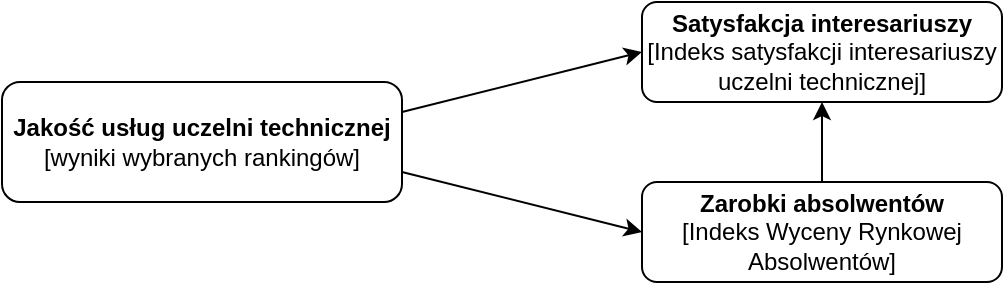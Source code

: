 <mxfile version="24.1.0" type="device">
  <diagram name="Strona-1" id="Sjl_9fCkeCsYZoZEE_z2">
    <mxGraphModel dx="797" dy="498" grid="1" gridSize="10" guides="1" tooltips="1" connect="1" arrows="1" fold="1" page="1" pageScale="1" pageWidth="827" pageHeight="1169" math="0" shadow="0">
      <root>
        <mxCell id="0" />
        <mxCell id="1" parent="0" />
        <mxCell id="kzyy3FG2mPiCnmlQbXIF-2" style="rounded=0;orthogonalLoop=1;jettySize=auto;html=1;exitX=1;exitY=0.25;exitDx=0;exitDy=0;entryX=0;entryY=0.5;entryDx=0;entryDy=0;" edge="1" parent="1" source="jl-1hNPgUvuF58t2oEqW-2" target="kzyy3FG2mPiCnmlQbXIF-1">
          <mxGeometry relative="1" as="geometry" />
        </mxCell>
        <mxCell id="kzyy3FG2mPiCnmlQbXIF-3" style="rounded=0;orthogonalLoop=1;jettySize=auto;html=1;exitX=1;exitY=0.75;exitDx=0;exitDy=0;entryX=0;entryY=0.5;entryDx=0;entryDy=0;" edge="1" parent="1" source="jl-1hNPgUvuF58t2oEqW-2" target="jl-1hNPgUvuF58t2oEqW-29">
          <mxGeometry relative="1" as="geometry" />
        </mxCell>
        <mxCell id="jl-1hNPgUvuF58t2oEqW-2" value="&lt;b&gt;Jakość usług&amp;nbsp;&lt;/b&gt;&lt;b&gt;uczelni technicznej &lt;/b&gt;&lt;br&gt;[wyniki wybranych rankingów]" style="rounded=1;whiteSpace=wrap;html=1;" parent="1" vertex="1">
          <mxGeometry x="40" y="330" width="200" height="60" as="geometry" />
        </mxCell>
        <mxCell id="kzyy3FG2mPiCnmlQbXIF-4" style="edgeStyle=orthogonalEdgeStyle;rounded=0;orthogonalLoop=1;jettySize=auto;html=1;exitX=0.5;exitY=0;exitDx=0;exitDy=0;entryX=0.5;entryY=1;entryDx=0;entryDy=0;" edge="1" parent="1" source="jl-1hNPgUvuF58t2oEqW-29" target="kzyy3FG2mPiCnmlQbXIF-1">
          <mxGeometry relative="1" as="geometry" />
        </mxCell>
        <mxCell id="jl-1hNPgUvuF58t2oEqW-29" value="&lt;b&gt;Zarobki absolwentów&lt;/b&gt;&lt;br&gt;[Indeks Wyceny Rynkowej Absolwentów]" style="rounded=1;whiteSpace=wrap;html=1;" parent="1" vertex="1">
          <mxGeometry x="360" y="380" width="180" height="50" as="geometry" />
        </mxCell>
        <mxCell id="kzyy3FG2mPiCnmlQbXIF-1" value="&lt;b&gt;Satysfakcja interesariuszy&lt;/b&gt;&lt;br&gt;[Indeks satysfakcji interesariuszy uczelni technicznej]" style="rounded=1;whiteSpace=wrap;html=1;" vertex="1" parent="1">
          <mxGeometry x="360" y="290" width="180" height="50" as="geometry" />
        </mxCell>
      </root>
    </mxGraphModel>
  </diagram>
</mxfile>
